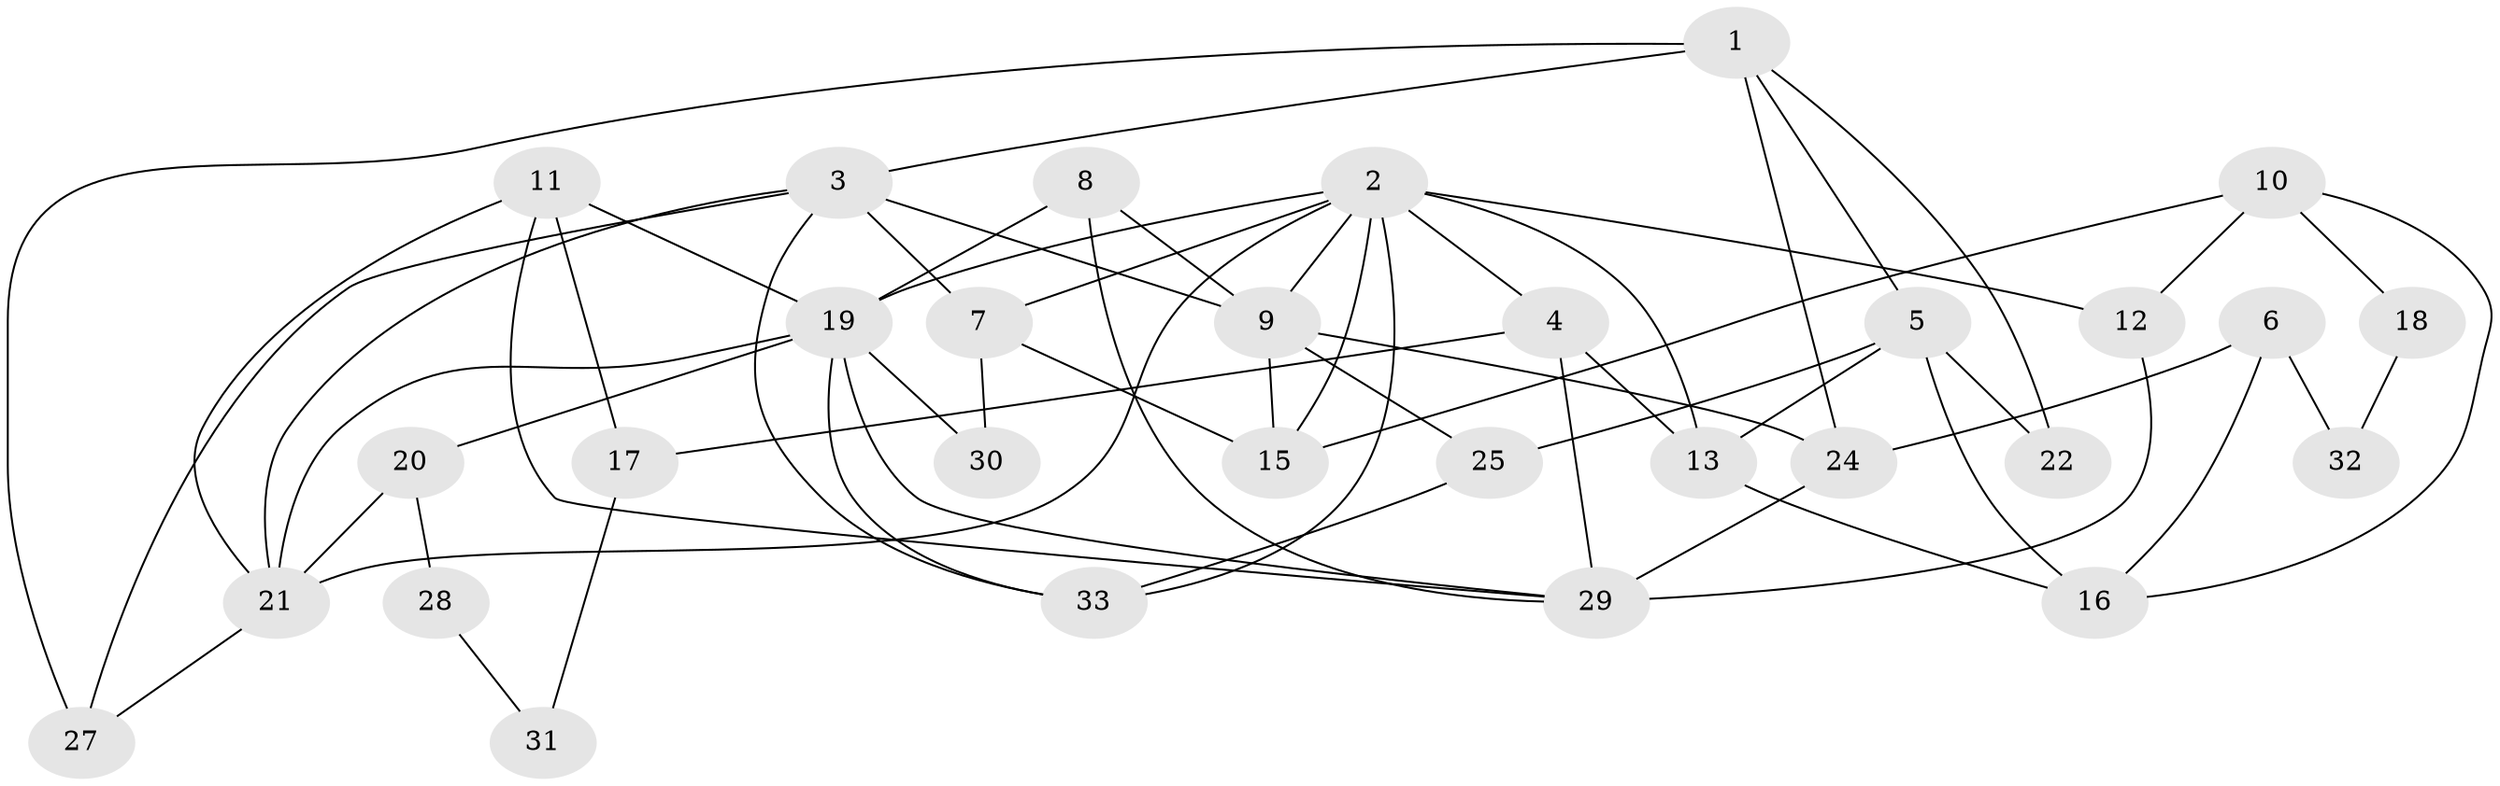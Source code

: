 // original degree distribution, {1: 0.2413793103448276, 5: 0.10344827586206896, 4: 0.1839080459770115, 2: 0.21839080459770116, 3: 0.1839080459770115, 0: 0.034482758620689655, 8: 0.011494252873563218, 7: 0.022988505747126436}
// Generated by graph-tools (version 1.1) at 2025/48/03/04/25 22:48:16]
// undirected, 30 vertices, 60 edges
graph export_dot {
  node [color=gray90,style=filled];
  1;
  2;
  3;
  4;
  5;
  6;
  7;
  8;
  9;
  10;
  11;
  12;
  13;
  15;
  16;
  17;
  18;
  19;
  20;
  21;
  22;
  24;
  25;
  27;
  28;
  29;
  30;
  31;
  32;
  33;
  1 -- 3 [weight=1.0];
  1 -- 5 [weight=1.0];
  1 -- 22 [weight=1.0];
  1 -- 24 [weight=1.0];
  1 -- 27 [weight=1.0];
  2 -- 4 [weight=1.0];
  2 -- 7 [weight=1.0];
  2 -- 9 [weight=1.0];
  2 -- 12 [weight=1.0];
  2 -- 13 [weight=2.0];
  2 -- 15 [weight=3.0];
  2 -- 19 [weight=3.0];
  2 -- 21 [weight=1.0];
  2 -- 33 [weight=1.0];
  3 -- 7 [weight=1.0];
  3 -- 9 [weight=1.0];
  3 -- 21 [weight=1.0];
  3 -- 27 [weight=1.0];
  3 -- 33 [weight=1.0];
  4 -- 13 [weight=1.0];
  4 -- 17 [weight=1.0];
  4 -- 29 [weight=2.0];
  5 -- 13 [weight=1.0];
  5 -- 16 [weight=1.0];
  5 -- 22 [weight=1.0];
  5 -- 25 [weight=4.0];
  6 -- 16 [weight=1.0];
  6 -- 24 [weight=1.0];
  6 -- 32 [weight=2.0];
  7 -- 15 [weight=1.0];
  7 -- 30 [weight=1.0];
  8 -- 9 [weight=1.0];
  8 -- 19 [weight=1.0];
  8 -- 29 [weight=1.0];
  9 -- 15 [weight=1.0];
  9 -- 24 [weight=1.0];
  9 -- 25 [weight=2.0];
  10 -- 12 [weight=1.0];
  10 -- 15 [weight=1.0];
  10 -- 16 [weight=1.0];
  10 -- 18 [weight=1.0];
  11 -- 17 [weight=1.0];
  11 -- 19 [weight=1.0];
  11 -- 21 [weight=1.0];
  11 -- 29 [weight=1.0];
  12 -- 29 [weight=1.0];
  13 -- 16 [weight=1.0];
  17 -- 31 [weight=1.0];
  18 -- 32 [weight=1.0];
  19 -- 20 [weight=1.0];
  19 -- 21 [weight=1.0];
  19 -- 29 [weight=1.0];
  19 -- 30 [weight=1.0];
  19 -- 33 [weight=1.0];
  20 -- 21 [weight=1.0];
  20 -- 28 [weight=1.0];
  21 -- 27 [weight=1.0];
  24 -- 29 [weight=1.0];
  25 -- 33 [weight=1.0];
  28 -- 31 [weight=1.0];
}

